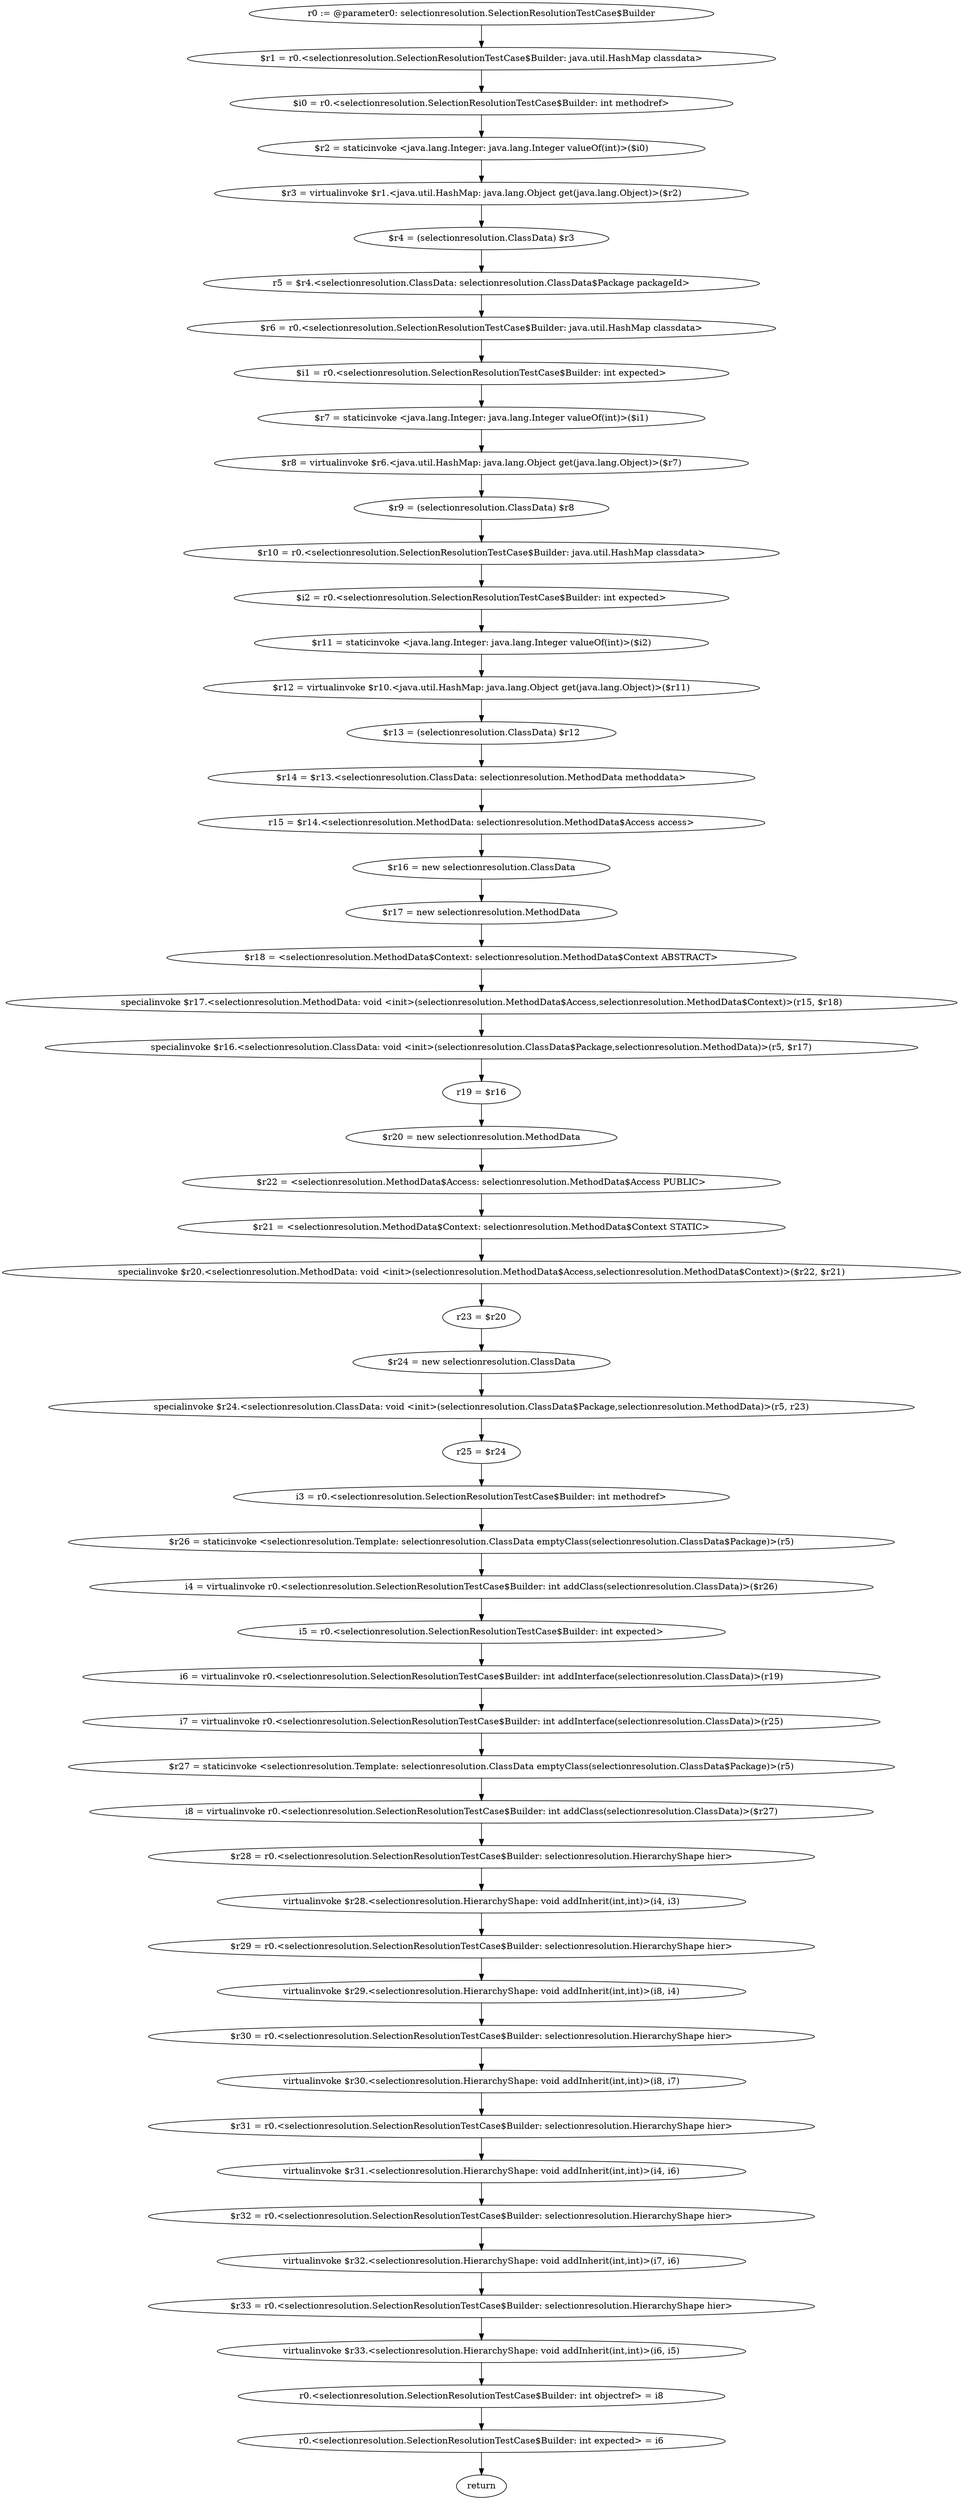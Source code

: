 digraph "unitGraph" {
    "r0 := @parameter0: selectionresolution.SelectionResolutionTestCase$Builder"
    "$r1 = r0.<selectionresolution.SelectionResolutionTestCase$Builder: java.util.HashMap classdata>"
    "$i0 = r0.<selectionresolution.SelectionResolutionTestCase$Builder: int methodref>"
    "$r2 = staticinvoke <java.lang.Integer: java.lang.Integer valueOf(int)>($i0)"
    "$r3 = virtualinvoke $r1.<java.util.HashMap: java.lang.Object get(java.lang.Object)>($r2)"
    "$r4 = (selectionresolution.ClassData) $r3"
    "r5 = $r4.<selectionresolution.ClassData: selectionresolution.ClassData$Package packageId>"
    "$r6 = r0.<selectionresolution.SelectionResolutionTestCase$Builder: java.util.HashMap classdata>"
    "$i1 = r0.<selectionresolution.SelectionResolutionTestCase$Builder: int expected>"
    "$r7 = staticinvoke <java.lang.Integer: java.lang.Integer valueOf(int)>($i1)"
    "$r8 = virtualinvoke $r6.<java.util.HashMap: java.lang.Object get(java.lang.Object)>($r7)"
    "$r9 = (selectionresolution.ClassData) $r8"
    "$r10 = r0.<selectionresolution.SelectionResolutionTestCase$Builder: java.util.HashMap classdata>"
    "$i2 = r0.<selectionresolution.SelectionResolutionTestCase$Builder: int expected>"
    "$r11 = staticinvoke <java.lang.Integer: java.lang.Integer valueOf(int)>($i2)"
    "$r12 = virtualinvoke $r10.<java.util.HashMap: java.lang.Object get(java.lang.Object)>($r11)"
    "$r13 = (selectionresolution.ClassData) $r12"
    "$r14 = $r13.<selectionresolution.ClassData: selectionresolution.MethodData methoddata>"
    "r15 = $r14.<selectionresolution.MethodData: selectionresolution.MethodData$Access access>"
    "$r16 = new selectionresolution.ClassData"
    "$r17 = new selectionresolution.MethodData"
    "$r18 = <selectionresolution.MethodData$Context: selectionresolution.MethodData$Context ABSTRACT>"
    "specialinvoke $r17.<selectionresolution.MethodData: void <init>(selectionresolution.MethodData$Access,selectionresolution.MethodData$Context)>(r15, $r18)"
    "specialinvoke $r16.<selectionresolution.ClassData: void <init>(selectionresolution.ClassData$Package,selectionresolution.MethodData)>(r5, $r17)"
    "r19 = $r16"
    "$r20 = new selectionresolution.MethodData"
    "$r22 = <selectionresolution.MethodData$Access: selectionresolution.MethodData$Access PUBLIC>"
    "$r21 = <selectionresolution.MethodData$Context: selectionresolution.MethodData$Context STATIC>"
    "specialinvoke $r20.<selectionresolution.MethodData: void <init>(selectionresolution.MethodData$Access,selectionresolution.MethodData$Context)>($r22, $r21)"
    "r23 = $r20"
    "$r24 = new selectionresolution.ClassData"
    "specialinvoke $r24.<selectionresolution.ClassData: void <init>(selectionresolution.ClassData$Package,selectionresolution.MethodData)>(r5, r23)"
    "r25 = $r24"
    "i3 = r0.<selectionresolution.SelectionResolutionTestCase$Builder: int methodref>"
    "$r26 = staticinvoke <selectionresolution.Template: selectionresolution.ClassData emptyClass(selectionresolution.ClassData$Package)>(r5)"
    "i4 = virtualinvoke r0.<selectionresolution.SelectionResolutionTestCase$Builder: int addClass(selectionresolution.ClassData)>($r26)"
    "i5 = r0.<selectionresolution.SelectionResolutionTestCase$Builder: int expected>"
    "i6 = virtualinvoke r0.<selectionresolution.SelectionResolutionTestCase$Builder: int addInterface(selectionresolution.ClassData)>(r19)"
    "i7 = virtualinvoke r0.<selectionresolution.SelectionResolutionTestCase$Builder: int addInterface(selectionresolution.ClassData)>(r25)"
    "$r27 = staticinvoke <selectionresolution.Template: selectionresolution.ClassData emptyClass(selectionresolution.ClassData$Package)>(r5)"
    "i8 = virtualinvoke r0.<selectionresolution.SelectionResolutionTestCase$Builder: int addClass(selectionresolution.ClassData)>($r27)"
    "$r28 = r0.<selectionresolution.SelectionResolutionTestCase$Builder: selectionresolution.HierarchyShape hier>"
    "virtualinvoke $r28.<selectionresolution.HierarchyShape: void addInherit(int,int)>(i4, i3)"
    "$r29 = r0.<selectionresolution.SelectionResolutionTestCase$Builder: selectionresolution.HierarchyShape hier>"
    "virtualinvoke $r29.<selectionresolution.HierarchyShape: void addInherit(int,int)>(i8, i4)"
    "$r30 = r0.<selectionresolution.SelectionResolutionTestCase$Builder: selectionresolution.HierarchyShape hier>"
    "virtualinvoke $r30.<selectionresolution.HierarchyShape: void addInherit(int,int)>(i8, i7)"
    "$r31 = r0.<selectionresolution.SelectionResolutionTestCase$Builder: selectionresolution.HierarchyShape hier>"
    "virtualinvoke $r31.<selectionresolution.HierarchyShape: void addInherit(int,int)>(i4, i6)"
    "$r32 = r0.<selectionresolution.SelectionResolutionTestCase$Builder: selectionresolution.HierarchyShape hier>"
    "virtualinvoke $r32.<selectionresolution.HierarchyShape: void addInherit(int,int)>(i7, i6)"
    "$r33 = r0.<selectionresolution.SelectionResolutionTestCase$Builder: selectionresolution.HierarchyShape hier>"
    "virtualinvoke $r33.<selectionresolution.HierarchyShape: void addInherit(int,int)>(i6, i5)"
    "r0.<selectionresolution.SelectionResolutionTestCase$Builder: int objectref> = i8"
    "r0.<selectionresolution.SelectionResolutionTestCase$Builder: int expected> = i6"
    "return"
    "r0 := @parameter0: selectionresolution.SelectionResolutionTestCase$Builder"->"$r1 = r0.<selectionresolution.SelectionResolutionTestCase$Builder: java.util.HashMap classdata>";
    "$r1 = r0.<selectionresolution.SelectionResolutionTestCase$Builder: java.util.HashMap classdata>"->"$i0 = r0.<selectionresolution.SelectionResolutionTestCase$Builder: int methodref>";
    "$i0 = r0.<selectionresolution.SelectionResolutionTestCase$Builder: int methodref>"->"$r2 = staticinvoke <java.lang.Integer: java.lang.Integer valueOf(int)>($i0)";
    "$r2 = staticinvoke <java.lang.Integer: java.lang.Integer valueOf(int)>($i0)"->"$r3 = virtualinvoke $r1.<java.util.HashMap: java.lang.Object get(java.lang.Object)>($r2)";
    "$r3 = virtualinvoke $r1.<java.util.HashMap: java.lang.Object get(java.lang.Object)>($r2)"->"$r4 = (selectionresolution.ClassData) $r3";
    "$r4 = (selectionresolution.ClassData) $r3"->"r5 = $r4.<selectionresolution.ClassData: selectionresolution.ClassData$Package packageId>";
    "r5 = $r4.<selectionresolution.ClassData: selectionresolution.ClassData$Package packageId>"->"$r6 = r0.<selectionresolution.SelectionResolutionTestCase$Builder: java.util.HashMap classdata>";
    "$r6 = r0.<selectionresolution.SelectionResolutionTestCase$Builder: java.util.HashMap classdata>"->"$i1 = r0.<selectionresolution.SelectionResolutionTestCase$Builder: int expected>";
    "$i1 = r0.<selectionresolution.SelectionResolutionTestCase$Builder: int expected>"->"$r7 = staticinvoke <java.lang.Integer: java.lang.Integer valueOf(int)>($i1)";
    "$r7 = staticinvoke <java.lang.Integer: java.lang.Integer valueOf(int)>($i1)"->"$r8 = virtualinvoke $r6.<java.util.HashMap: java.lang.Object get(java.lang.Object)>($r7)";
    "$r8 = virtualinvoke $r6.<java.util.HashMap: java.lang.Object get(java.lang.Object)>($r7)"->"$r9 = (selectionresolution.ClassData) $r8";
    "$r9 = (selectionresolution.ClassData) $r8"->"$r10 = r0.<selectionresolution.SelectionResolutionTestCase$Builder: java.util.HashMap classdata>";
    "$r10 = r0.<selectionresolution.SelectionResolutionTestCase$Builder: java.util.HashMap classdata>"->"$i2 = r0.<selectionresolution.SelectionResolutionTestCase$Builder: int expected>";
    "$i2 = r0.<selectionresolution.SelectionResolutionTestCase$Builder: int expected>"->"$r11 = staticinvoke <java.lang.Integer: java.lang.Integer valueOf(int)>($i2)";
    "$r11 = staticinvoke <java.lang.Integer: java.lang.Integer valueOf(int)>($i2)"->"$r12 = virtualinvoke $r10.<java.util.HashMap: java.lang.Object get(java.lang.Object)>($r11)";
    "$r12 = virtualinvoke $r10.<java.util.HashMap: java.lang.Object get(java.lang.Object)>($r11)"->"$r13 = (selectionresolution.ClassData) $r12";
    "$r13 = (selectionresolution.ClassData) $r12"->"$r14 = $r13.<selectionresolution.ClassData: selectionresolution.MethodData methoddata>";
    "$r14 = $r13.<selectionresolution.ClassData: selectionresolution.MethodData methoddata>"->"r15 = $r14.<selectionresolution.MethodData: selectionresolution.MethodData$Access access>";
    "r15 = $r14.<selectionresolution.MethodData: selectionresolution.MethodData$Access access>"->"$r16 = new selectionresolution.ClassData";
    "$r16 = new selectionresolution.ClassData"->"$r17 = new selectionresolution.MethodData";
    "$r17 = new selectionresolution.MethodData"->"$r18 = <selectionresolution.MethodData$Context: selectionresolution.MethodData$Context ABSTRACT>";
    "$r18 = <selectionresolution.MethodData$Context: selectionresolution.MethodData$Context ABSTRACT>"->"specialinvoke $r17.<selectionresolution.MethodData: void <init>(selectionresolution.MethodData$Access,selectionresolution.MethodData$Context)>(r15, $r18)";
    "specialinvoke $r17.<selectionresolution.MethodData: void <init>(selectionresolution.MethodData$Access,selectionresolution.MethodData$Context)>(r15, $r18)"->"specialinvoke $r16.<selectionresolution.ClassData: void <init>(selectionresolution.ClassData$Package,selectionresolution.MethodData)>(r5, $r17)";
    "specialinvoke $r16.<selectionresolution.ClassData: void <init>(selectionresolution.ClassData$Package,selectionresolution.MethodData)>(r5, $r17)"->"r19 = $r16";
    "r19 = $r16"->"$r20 = new selectionresolution.MethodData";
    "$r20 = new selectionresolution.MethodData"->"$r22 = <selectionresolution.MethodData$Access: selectionresolution.MethodData$Access PUBLIC>";
    "$r22 = <selectionresolution.MethodData$Access: selectionresolution.MethodData$Access PUBLIC>"->"$r21 = <selectionresolution.MethodData$Context: selectionresolution.MethodData$Context STATIC>";
    "$r21 = <selectionresolution.MethodData$Context: selectionresolution.MethodData$Context STATIC>"->"specialinvoke $r20.<selectionresolution.MethodData: void <init>(selectionresolution.MethodData$Access,selectionresolution.MethodData$Context)>($r22, $r21)";
    "specialinvoke $r20.<selectionresolution.MethodData: void <init>(selectionresolution.MethodData$Access,selectionresolution.MethodData$Context)>($r22, $r21)"->"r23 = $r20";
    "r23 = $r20"->"$r24 = new selectionresolution.ClassData";
    "$r24 = new selectionresolution.ClassData"->"specialinvoke $r24.<selectionresolution.ClassData: void <init>(selectionresolution.ClassData$Package,selectionresolution.MethodData)>(r5, r23)";
    "specialinvoke $r24.<selectionresolution.ClassData: void <init>(selectionresolution.ClassData$Package,selectionresolution.MethodData)>(r5, r23)"->"r25 = $r24";
    "r25 = $r24"->"i3 = r0.<selectionresolution.SelectionResolutionTestCase$Builder: int methodref>";
    "i3 = r0.<selectionresolution.SelectionResolutionTestCase$Builder: int methodref>"->"$r26 = staticinvoke <selectionresolution.Template: selectionresolution.ClassData emptyClass(selectionresolution.ClassData$Package)>(r5)";
    "$r26 = staticinvoke <selectionresolution.Template: selectionresolution.ClassData emptyClass(selectionresolution.ClassData$Package)>(r5)"->"i4 = virtualinvoke r0.<selectionresolution.SelectionResolutionTestCase$Builder: int addClass(selectionresolution.ClassData)>($r26)";
    "i4 = virtualinvoke r0.<selectionresolution.SelectionResolutionTestCase$Builder: int addClass(selectionresolution.ClassData)>($r26)"->"i5 = r0.<selectionresolution.SelectionResolutionTestCase$Builder: int expected>";
    "i5 = r0.<selectionresolution.SelectionResolutionTestCase$Builder: int expected>"->"i6 = virtualinvoke r0.<selectionresolution.SelectionResolutionTestCase$Builder: int addInterface(selectionresolution.ClassData)>(r19)";
    "i6 = virtualinvoke r0.<selectionresolution.SelectionResolutionTestCase$Builder: int addInterface(selectionresolution.ClassData)>(r19)"->"i7 = virtualinvoke r0.<selectionresolution.SelectionResolutionTestCase$Builder: int addInterface(selectionresolution.ClassData)>(r25)";
    "i7 = virtualinvoke r0.<selectionresolution.SelectionResolutionTestCase$Builder: int addInterface(selectionresolution.ClassData)>(r25)"->"$r27 = staticinvoke <selectionresolution.Template: selectionresolution.ClassData emptyClass(selectionresolution.ClassData$Package)>(r5)";
    "$r27 = staticinvoke <selectionresolution.Template: selectionresolution.ClassData emptyClass(selectionresolution.ClassData$Package)>(r5)"->"i8 = virtualinvoke r0.<selectionresolution.SelectionResolutionTestCase$Builder: int addClass(selectionresolution.ClassData)>($r27)";
    "i8 = virtualinvoke r0.<selectionresolution.SelectionResolutionTestCase$Builder: int addClass(selectionresolution.ClassData)>($r27)"->"$r28 = r0.<selectionresolution.SelectionResolutionTestCase$Builder: selectionresolution.HierarchyShape hier>";
    "$r28 = r0.<selectionresolution.SelectionResolutionTestCase$Builder: selectionresolution.HierarchyShape hier>"->"virtualinvoke $r28.<selectionresolution.HierarchyShape: void addInherit(int,int)>(i4, i3)";
    "virtualinvoke $r28.<selectionresolution.HierarchyShape: void addInherit(int,int)>(i4, i3)"->"$r29 = r0.<selectionresolution.SelectionResolutionTestCase$Builder: selectionresolution.HierarchyShape hier>";
    "$r29 = r0.<selectionresolution.SelectionResolutionTestCase$Builder: selectionresolution.HierarchyShape hier>"->"virtualinvoke $r29.<selectionresolution.HierarchyShape: void addInherit(int,int)>(i8, i4)";
    "virtualinvoke $r29.<selectionresolution.HierarchyShape: void addInherit(int,int)>(i8, i4)"->"$r30 = r0.<selectionresolution.SelectionResolutionTestCase$Builder: selectionresolution.HierarchyShape hier>";
    "$r30 = r0.<selectionresolution.SelectionResolutionTestCase$Builder: selectionresolution.HierarchyShape hier>"->"virtualinvoke $r30.<selectionresolution.HierarchyShape: void addInherit(int,int)>(i8, i7)";
    "virtualinvoke $r30.<selectionresolution.HierarchyShape: void addInherit(int,int)>(i8, i7)"->"$r31 = r0.<selectionresolution.SelectionResolutionTestCase$Builder: selectionresolution.HierarchyShape hier>";
    "$r31 = r0.<selectionresolution.SelectionResolutionTestCase$Builder: selectionresolution.HierarchyShape hier>"->"virtualinvoke $r31.<selectionresolution.HierarchyShape: void addInherit(int,int)>(i4, i6)";
    "virtualinvoke $r31.<selectionresolution.HierarchyShape: void addInherit(int,int)>(i4, i6)"->"$r32 = r0.<selectionresolution.SelectionResolutionTestCase$Builder: selectionresolution.HierarchyShape hier>";
    "$r32 = r0.<selectionresolution.SelectionResolutionTestCase$Builder: selectionresolution.HierarchyShape hier>"->"virtualinvoke $r32.<selectionresolution.HierarchyShape: void addInherit(int,int)>(i7, i6)";
    "virtualinvoke $r32.<selectionresolution.HierarchyShape: void addInherit(int,int)>(i7, i6)"->"$r33 = r0.<selectionresolution.SelectionResolutionTestCase$Builder: selectionresolution.HierarchyShape hier>";
    "$r33 = r0.<selectionresolution.SelectionResolutionTestCase$Builder: selectionresolution.HierarchyShape hier>"->"virtualinvoke $r33.<selectionresolution.HierarchyShape: void addInherit(int,int)>(i6, i5)";
    "virtualinvoke $r33.<selectionresolution.HierarchyShape: void addInherit(int,int)>(i6, i5)"->"r0.<selectionresolution.SelectionResolutionTestCase$Builder: int objectref> = i8";
    "r0.<selectionresolution.SelectionResolutionTestCase$Builder: int objectref> = i8"->"r0.<selectionresolution.SelectionResolutionTestCase$Builder: int expected> = i6";
    "r0.<selectionresolution.SelectionResolutionTestCase$Builder: int expected> = i6"->"return";
}
